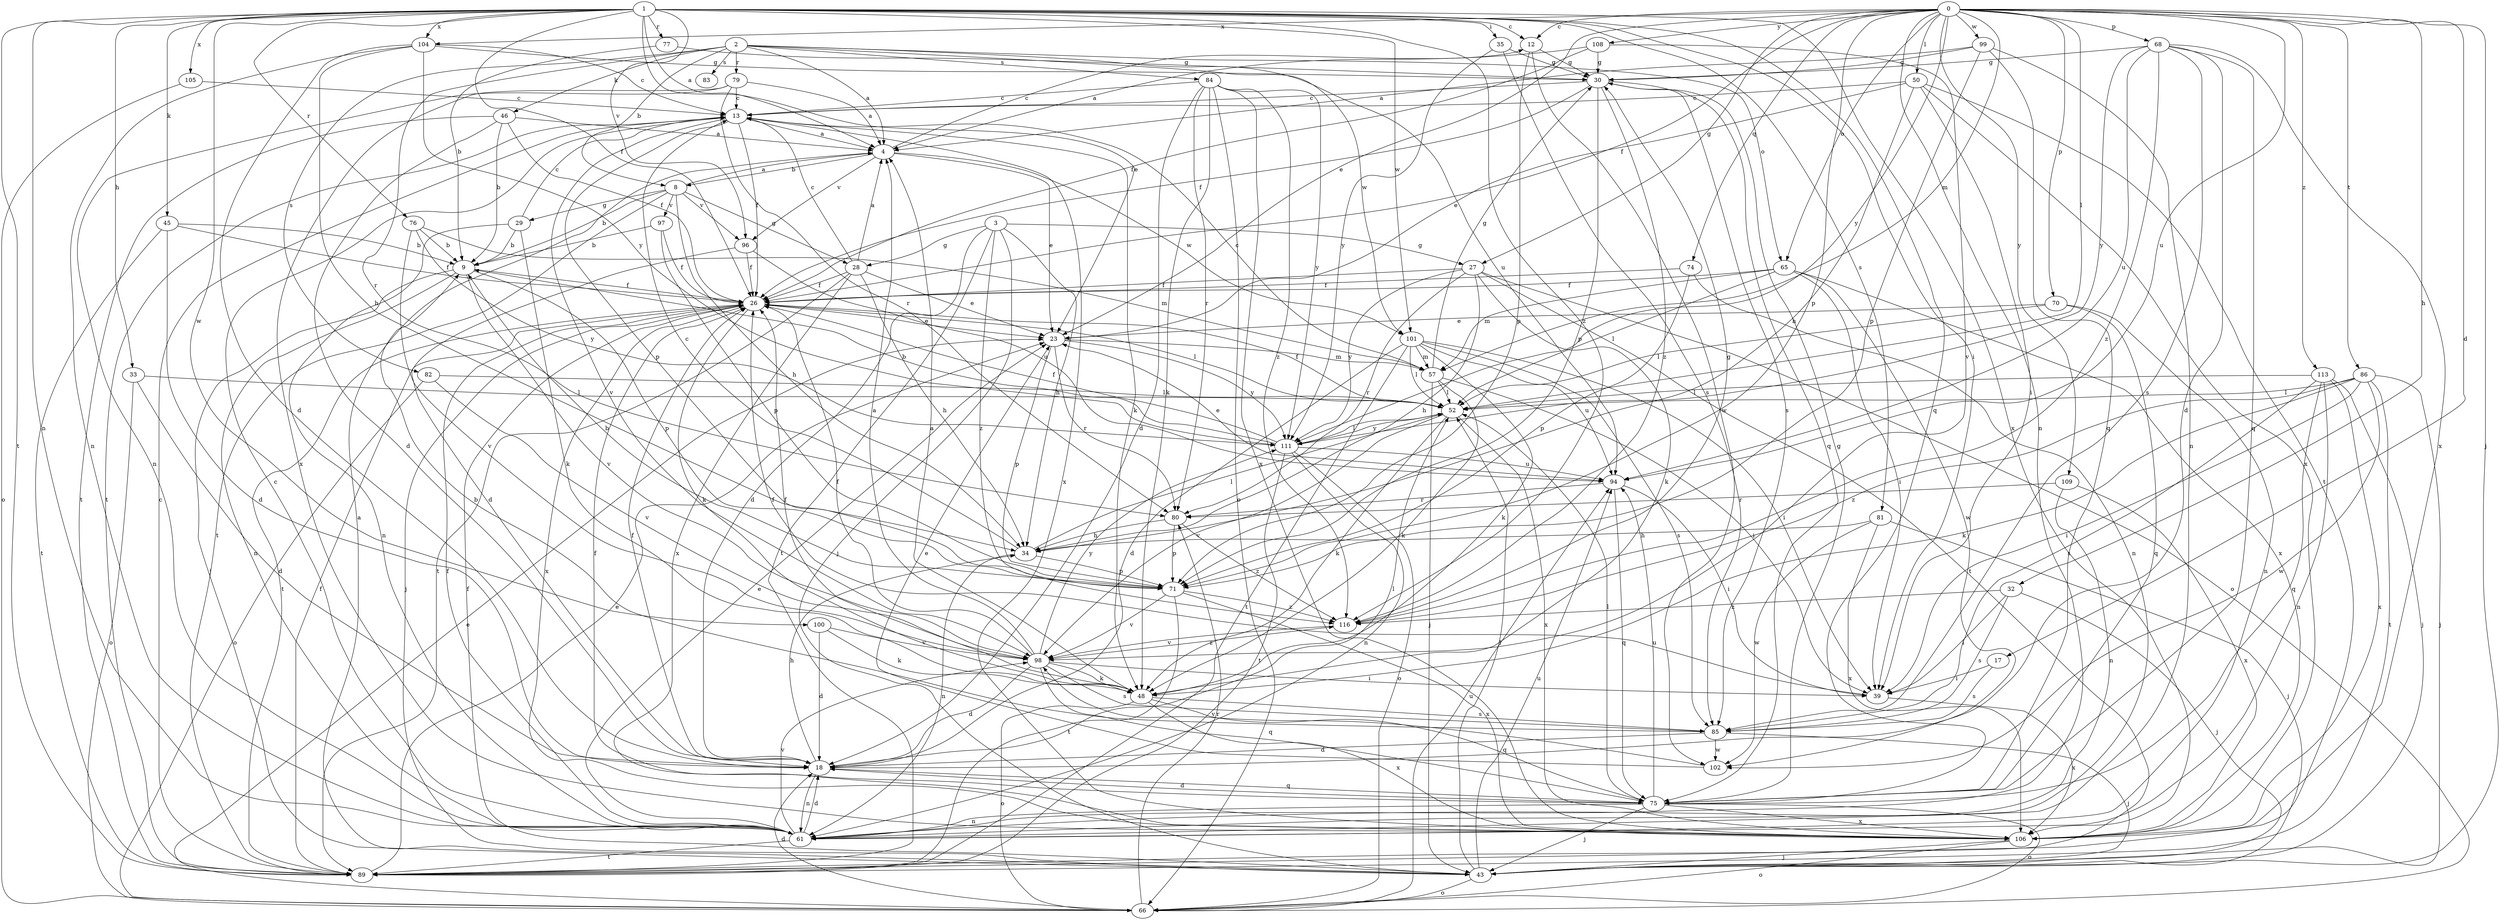 strict digraph  {
0;
1;
2;
3;
4;
8;
9;
12;
13;
17;
18;
23;
26;
27;
28;
29;
30;
32;
33;
34;
35;
39;
43;
45;
46;
48;
50;
52;
57;
61;
65;
66;
68;
70;
71;
74;
75;
76;
77;
79;
80;
81;
82;
83;
84;
85;
86;
89;
94;
96;
97;
98;
99;
100;
101;
102;
104;
105;
106;
108;
109;
111;
113;
116;
0 -> 12  [label=c];
0 -> 17  [label=d];
0 -> 23  [label=e];
0 -> 26  [label=f];
0 -> 27  [label=g];
0 -> 32  [label=h];
0 -> 43  [label=j];
0 -> 50  [label=l];
0 -> 52  [label=l];
0 -> 57  [label=m];
0 -> 61  [label=n];
0 -> 65  [label=o];
0 -> 68  [label=p];
0 -> 70  [label=p];
0 -> 71  [label=p];
0 -> 74  [label=q];
0 -> 86  [label=t];
0 -> 94  [label=u];
0 -> 99  [label=w];
0 -> 104  [label=x];
0 -> 108  [label=y];
0 -> 109  [label=y];
0 -> 111  [label=y];
0 -> 113  [label=z];
1 -> 4  [label=a];
1 -> 12  [label=c];
1 -> 23  [label=e];
1 -> 26  [label=f];
1 -> 33  [label=h];
1 -> 35  [label=i];
1 -> 39  [label=i];
1 -> 45  [label=k];
1 -> 61  [label=n];
1 -> 75  [label=q];
1 -> 76  [label=r];
1 -> 77  [label=r];
1 -> 81  [label=s];
1 -> 89  [label=t];
1 -> 96  [label=v];
1 -> 100  [label=w];
1 -> 101  [label=w];
1 -> 104  [label=x];
1 -> 105  [label=x];
1 -> 106  [label=x];
1 -> 116  [label=z];
2 -> 4  [label=a];
2 -> 8  [label=b];
2 -> 46  [label=k];
2 -> 65  [label=o];
2 -> 79  [label=r];
2 -> 80  [label=r];
2 -> 82  [label=s];
2 -> 83  [label=s];
2 -> 84  [label=s];
2 -> 94  [label=u];
2 -> 101  [label=w];
3 -> 18  [label=d];
3 -> 27  [label=g];
3 -> 28  [label=g];
3 -> 34  [label=h];
3 -> 43  [label=j];
3 -> 89  [label=t];
3 -> 116  [label=z];
4 -> 8  [label=b];
4 -> 12  [label=c];
4 -> 23  [label=e];
4 -> 96  [label=v];
4 -> 101  [label=w];
8 -> 4  [label=a];
8 -> 9  [label=b];
8 -> 28  [label=g];
8 -> 29  [label=g];
8 -> 34  [label=h];
8 -> 89  [label=t];
8 -> 96  [label=v];
8 -> 97  [label=v];
9 -> 26  [label=f];
9 -> 43  [label=j];
9 -> 61  [label=n];
9 -> 71  [label=p];
9 -> 98  [label=v];
12 -> 30  [label=g];
12 -> 71  [label=p];
12 -> 102  [label=w];
13 -> 4  [label=a];
13 -> 26  [label=f];
13 -> 48  [label=k];
13 -> 71  [label=p];
13 -> 89  [label=t];
13 -> 98  [label=v];
13 -> 106  [label=x];
17 -> 39  [label=i];
17 -> 85  [label=s];
18 -> 26  [label=f];
18 -> 34  [label=h];
18 -> 52  [label=l];
18 -> 61  [label=n];
18 -> 75  [label=q];
23 -> 57  [label=m];
23 -> 71  [label=p];
23 -> 80  [label=r];
23 -> 111  [label=y];
26 -> 23  [label=e];
26 -> 43  [label=j];
26 -> 48  [label=k];
26 -> 52  [label=l];
26 -> 89  [label=t];
26 -> 106  [label=x];
27 -> 26  [label=f];
27 -> 34  [label=h];
27 -> 48  [label=k];
27 -> 66  [label=o];
27 -> 80  [label=r];
27 -> 89  [label=t];
27 -> 111  [label=y];
28 -> 4  [label=a];
28 -> 13  [label=c];
28 -> 23  [label=e];
28 -> 26  [label=f];
28 -> 34  [label=h];
28 -> 89  [label=t];
28 -> 106  [label=x];
29 -> 9  [label=b];
29 -> 13  [label=c];
29 -> 48  [label=k];
29 -> 61  [label=n];
30 -> 13  [label=c];
30 -> 26  [label=f];
30 -> 71  [label=p];
30 -> 75  [label=q];
30 -> 85  [label=s];
30 -> 116  [label=z];
32 -> 39  [label=i];
32 -> 43  [label=j];
32 -> 85  [label=s];
32 -> 116  [label=z];
33 -> 18  [label=d];
33 -> 52  [label=l];
33 -> 66  [label=o];
34 -> 13  [label=c];
34 -> 52  [label=l];
34 -> 61  [label=n];
34 -> 71  [label=p];
35 -> 30  [label=g];
35 -> 85  [label=s];
35 -> 111  [label=y];
39 -> 26  [label=f];
39 -> 106  [label=x];
43 -> 4  [label=a];
43 -> 26  [label=f];
43 -> 52  [label=l];
43 -> 66  [label=o];
43 -> 94  [label=u];
45 -> 9  [label=b];
45 -> 18  [label=d];
45 -> 26  [label=f];
45 -> 89  [label=t];
46 -> 4  [label=a];
46 -> 9  [label=b];
46 -> 18  [label=d];
46 -> 26  [label=f];
46 -> 89  [label=t];
48 -> 4  [label=a];
48 -> 26  [label=f];
48 -> 66  [label=o];
48 -> 75  [label=q];
48 -> 85  [label=s];
48 -> 106  [label=x];
50 -> 13  [label=c];
50 -> 23  [label=e];
50 -> 34  [label=h];
50 -> 39  [label=i];
50 -> 89  [label=t];
50 -> 106  [label=x];
52 -> 26  [label=f];
52 -> 48  [label=k];
52 -> 98  [label=v];
52 -> 106  [label=x];
52 -> 111  [label=y];
57 -> 13  [label=c];
57 -> 30  [label=g];
57 -> 39  [label=i];
57 -> 43  [label=j];
57 -> 48  [label=k];
57 -> 52  [label=l];
61 -> 13  [label=c];
61 -> 18  [label=d];
61 -> 23  [label=e];
61 -> 26  [label=f];
61 -> 89  [label=t];
61 -> 98  [label=v];
65 -> 26  [label=f];
65 -> 39  [label=i];
65 -> 52  [label=l];
65 -> 57  [label=m];
65 -> 102  [label=w];
65 -> 106  [label=x];
66 -> 18  [label=d];
66 -> 23  [label=e];
66 -> 80  [label=r];
66 -> 94  [label=u];
68 -> 18  [label=d];
68 -> 30  [label=g];
68 -> 75  [label=q];
68 -> 85  [label=s];
68 -> 94  [label=u];
68 -> 106  [label=x];
68 -> 111  [label=y];
68 -> 116  [label=z];
70 -> 23  [label=e];
70 -> 52  [label=l];
70 -> 61  [label=n];
70 -> 75  [label=q];
71 -> 9  [label=b];
71 -> 89  [label=t];
71 -> 98  [label=v];
71 -> 106  [label=x];
71 -> 116  [label=z];
74 -> 26  [label=f];
74 -> 61  [label=n];
74 -> 71  [label=p];
75 -> 18  [label=d];
75 -> 26  [label=f];
75 -> 30  [label=g];
75 -> 43  [label=j];
75 -> 52  [label=l];
75 -> 61  [label=n];
75 -> 66  [label=o];
75 -> 94  [label=u];
75 -> 106  [label=x];
76 -> 9  [label=b];
76 -> 57  [label=m];
76 -> 98  [label=v];
76 -> 111  [label=y];
77 -> 9  [label=b];
77 -> 30  [label=g];
79 -> 4  [label=a];
79 -> 13  [label=c];
79 -> 61  [label=n];
79 -> 80  [label=r];
79 -> 106  [label=x];
80 -> 34  [label=h];
80 -> 71  [label=p];
80 -> 116  [label=z];
81 -> 34  [label=h];
81 -> 43  [label=j];
81 -> 102  [label=w];
81 -> 106  [label=x];
82 -> 52  [label=l];
82 -> 66  [label=o];
82 -> 98  [label=v];
84 -> 13  [label=c];
84 -> 18  [label=d];
84 -> 48  [label=k];
84 -> 66  [label=o];
84 -> 80  [label=r];
84 -> 106  [label=x];
84 -> 111  [label=y];
84 -> 116  [label=z];
85 -> 9  [label=b];
85 -> 18  [label=d];
85 -> 43  [label=j];
85 -> 102  [label=w];
86 -> 39  [label=i];
86 -> 43  [label=j];
86 -> 48  [label=k];
86 -> 52  [label=l];
86 -> 89  [label=t];
86 -> 102  [label=w];
86 -> 116  [label=z];
89 -> 13  [label=c];
89 -> 23  [label=e];
89 -> 26  [label=f];
94 -> 23  [label=e];
94 -> 39  [label=i];
94 -> 75  [label=q];
94 -> 80  [label=r];
96 -> 18  [label=d];
96 -> 26  [label=f];
96 -> 94  [label=u];
97 -> 9  [label=b];
97 -> 26  [label=f];
97 -> 71  [label=p];
98 -> 4  [label=a];
98 -> 18  [label=d];
98 -> 26  [label=f];
98 -> 39  [label=i];
98 -> 48  [label=k];
98 -> 75  [label=q];
98 -> 85  [label=s];
98 -> 111  [label=y];
98 -> 116  [label=z];
99 -> 4  [label=a];
99 -> 30  [label=g];
99 -> 61  [label=n];
99 -> 71  [label=p];
99 -> 75  [label=q];
100 -> 18  [label=d];
100 -> 48  [label=k];
100 -> 98  [label=v];
101 -> 18  [label=d];
101 -> 39  [label=i];
101 -> 48  [label=k];
101 -> 52  [label=l];
101 -> 57  [label=m];
101 -> 85  [label=s];
101 -> 89  [label=t];
101 -> 94  [label=u];
102 -> 23  [label=e];
102 -> 98  [label=v];
104 -> 13  [label=c];
104 -> 18  [label=d];
104 -> 30  [label=g];
104 -> 34  [label=h];
104 -> 61  [label=n];
104 -> 111  [label=y];
105 -> 13  [label=c];
105 -> 66  [label=o];
106 -> 43  [label=j];
106 -> 66  [label=o];
108 -> 4  [label=a];
108 -> 26  [label=f];
108 -> 30  [label=g];
108 -> 98  [label=v];
109 -> 61  [label=n];
109 -> 80  [label=r];
109 -> 106  [label=x];
111 -> 9  [label=b];
111 -> 26  [label=f];
111 -> 52  [label=l];
111 -> 61  [label=n];
111 -> 66  [label=o];
111 -> 89  [label=t];
111 -> 94  [label=u];
113 -> 43  [label=j];
113 -> 52  [label=l];
113 -> 61  [label=n];
113 -> 75  [label=q];
113 -> 85  [label=s];
113 -> 106  [label=x];
116 -> 30  [label=g];
116 -> 98  [label=v];
}
